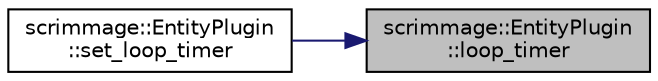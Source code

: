 digraph "scrimmage::EntityPlugin::loop_timer"
{
 // LATEX_PDF_SIZE
  edge [fontname="Helvetica",fontsize="10",labelfontname="Helvetica",labelfontsize="10"];
  node [fontname="Helvetica",fontsize="10",shape=record];
  rankdir="RL";
  Node1 [label="scrimmage::EntityPlugin\l::loop_timer",height=0.2,width=0.4,color="black", fillcolor="grey75", style="filled", fontcolor="black",tooltip=" "];
  Node1 -> Node2 [dir="back",color="midnightblue",fontsize="10",style="solid",fontname="Helvetica"];
  Node2 [label="scrimmage::EntityPlugin\l::set_loop_timer",height=0.2,width=0.4,color="black", fillcolor="white", style="filled",URL="$classscrimmage_1_1EntityPlugin.html#aacc9dc7884a49e5c2f2825dd09642e28",tooltip=" "];
}
